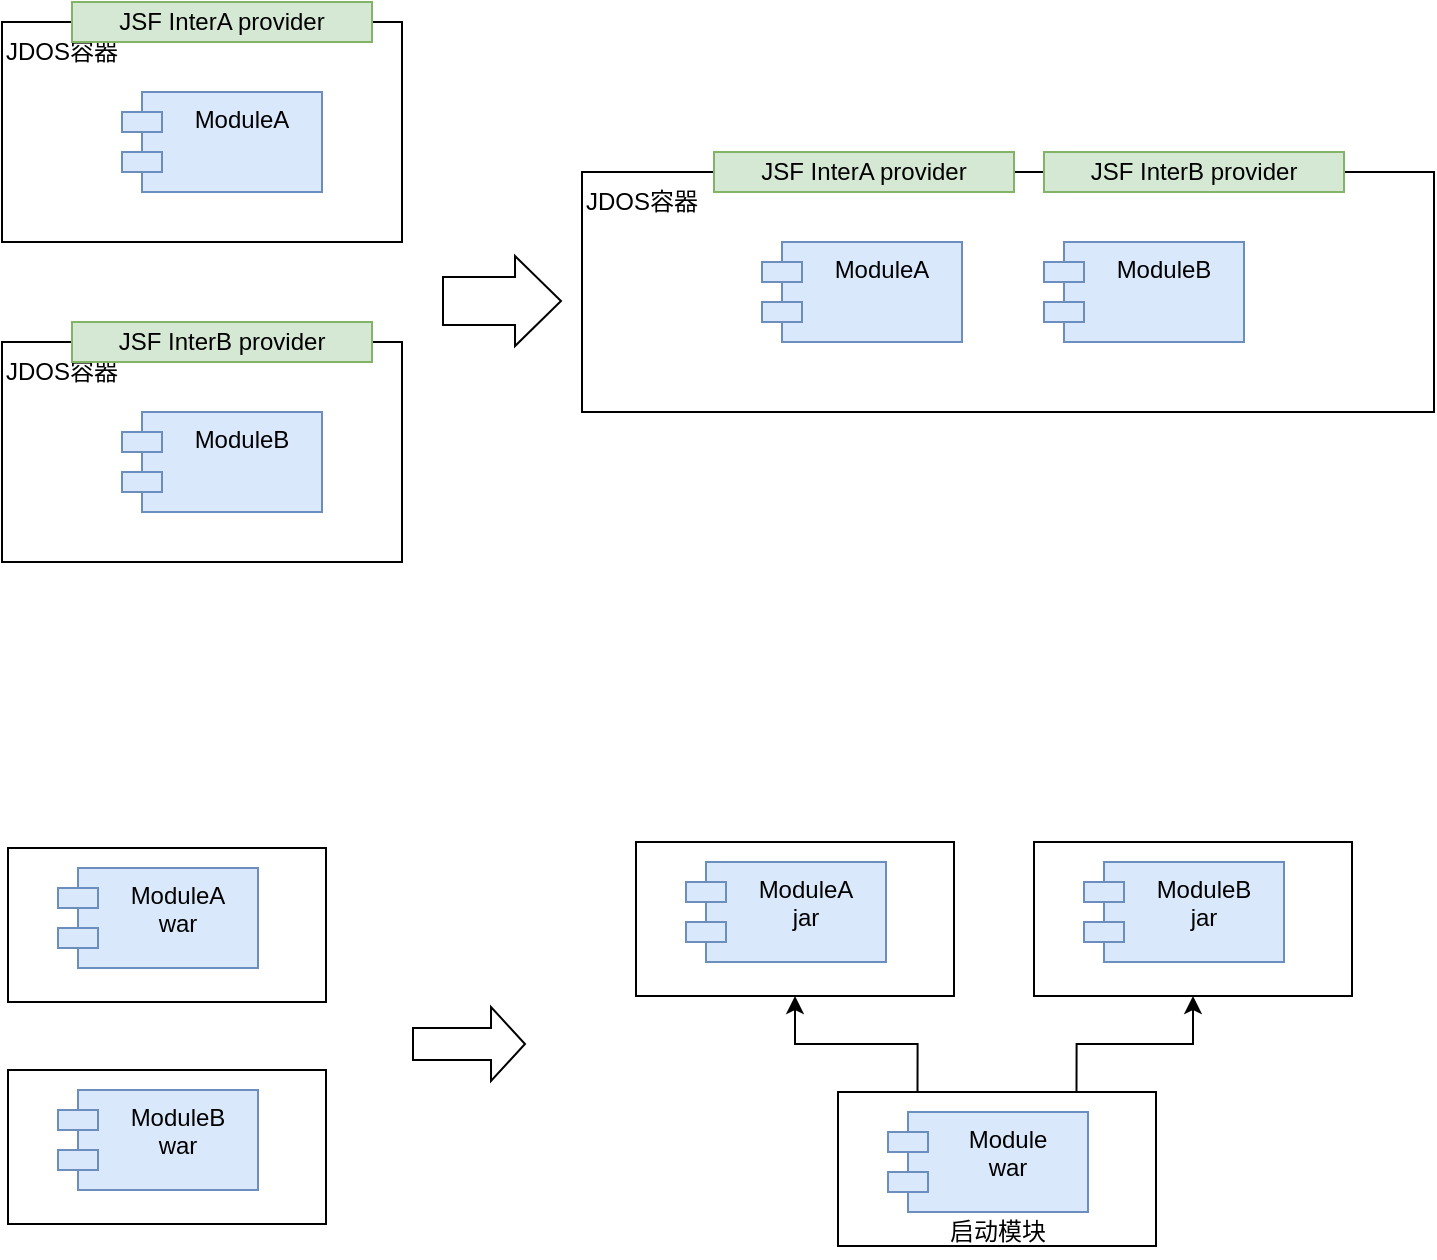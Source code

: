 <mxfile version="20.8.14" type="github">
  <diagram id="JhRs3tgzBdO8MVtkOePI" name="第 1 页">
    <mxGraphModel dx="1256" dy="794" grid="0" gridSize="10" guides="1" tooltips="1" connect="1" arrows="1" fold="1" page="1" pageScale="1" pageWidth="827" pageHeight="1169" math="0" shadow="0">
      <root>
        <mxCell id="0" />
        <mxCell id="1" parent="0" />
        <mxCell id="RI_-G7MotKDhiSOVtdFw-2" value="" style="html=1;" parent="1" vertex="1">
          <mxGeometry x="70" y="500" width="200" height="110" as="geometry" />
        </mxCell>
        <mxCell id="RI_-G7MotKDhiSOVtdFw-1" value="ModuleA" style="shape=module;align=left;spacingLeft=20;align=center;verticalAlign=top;fillColor=#dae8fc;strokeColor=#6c8ebf;" parent="1" vertex="1">
          <mxGeometry x="130" y="535" width="100" height="50" as="geometry" />
        </mxCell>
        <mxCell id="RI_-G7MotKDhiSOVtdFw-4" value="JDOS容器" style="text;html=1;strokeColor=none;fillColor=none;align=center;verticalAlign=middle;whiteSpace=wrap;rounded=0;" parent="1" vertex="1">
          <mxGeometry x="70" y="500" width="60" height="30" as="geometry" />
        </mxCell>
        <mxCell id="RI_-G7MotKDhiSOVtdFw-5" value="JSF InterA provider" style="rounded=0;whiteSpace=wrap;html=1;fillColor=#d5e8d4;strokeColor=#82b366;" parent="1" vertex="1">
          <mxGeometry x="105" y="490" width="150" height="20" as="geometry" />
        </mxCell>
        <mxCell id="RI_-G7MotKDhiSOVtdFw-6" value="" style="html=1;" parent="1" vertex="1">
          <mxGeometry x="70" y="660" width="200" height="110" as="geometry" />
        </mxCell>
        <mxCell id="RI_-G7MotKDhiSOVtdFw-7" value="ModuleB" style="shape=module;align=left;spacingLeft=20;align=center;verticalAlign=top;fillColor=#dae8fc;strokeColor=#6c8ebf;" parent="1" vertex="1">
          <mxGeometry x="130" y="695" width="100" height="50" as="geometry" />
        </mxCell>
        <mxCell id="RI_-G7MotKDhiSOVtdFw-8" value="JDOS容器" style="text;html=1;strokeColor=none;fillColor=none;align=center;verticalAlign=middle;whiteSpace=wrap;rounded=0;" parent="1" vertex="1">
          <mxGeometry x="70" y="660" width="60" height="30" as="geometry" />
        </mxCell>
        <mxCell id="RI_-G7MotKDhiSOVtdFw-9" value="JSF InterB provider" style="rounded=0;whiteSpace=wrap;html=1;fillColor=#d5e8d4;strokeColor=#82b366;" parent="1" vertex="1">
          <mxGeometry x="105" y="650" width="150" height="20" as="geometry" />
        </mxCell>
        <mxCell id="RI_-G7MotKDhiSOVtdFw-10" value="" style="html=1;" parent="1" vertex="1">
          <mxGeometry x="360" y="575" width="426" height="120" as="geometry" />
        </mxCell>
        <mxCell id="RI_-G7MotKDhiSOVtdFw-11" value="ModuleA" style="shape=module;align=left;spacingLeft=20;align=center;verticalAlign=top;fillColor=#dae8fc;strokeColor=#6c8ebf;" parent="1" vertex="1">
          <mxGeometry x="450" y="610" width="100" height="50" as="geometry" />
        </mxCell>
        <mxCell id="RI_-G7MotKDhiSOVtdFw-12" value="JDOS容器" style="text;html=1;strokeColor=none;fillColor=none;align=center;verticalAlign=middle;whiteSpace=wrap;rounded=0;" parent="1" vertex="1">
          <mxGeometry x="360" y="575" width="60" height="30" as="geometry" />
        </mxCell>
        <mxCell id="RI_-G7MotKDhiSOVtdFw-13" value="JSF InterA provider" style="rounded=0;whiteSpace=wrap;html=1;fillColor=#d5e8d4;strokeColor=#82b366;" parent="1" vertex="1">
          <mxGeometry x="426" y="565" width="150" height="20" as="geometry" />
        </mxCell>
        <mxCell id="RI_-G7MotKDhiSOVtdFw-14" value="ModuleB" style="shape=module;align=left;spacingLeft=20;align=center;verticalAlign=top;fillColor=#dae8fc;strokeColor=#6c8ebf;" parent="1" vertex="1">
          <mxGeometry x="591" y="610" width="100" height="50" as="geometry" />
        </mxCell>
        <mxCell id="RI_-G7MotKDhiSOVtdFw-15" value="JSF InterB provider" style="rounded=0;whiteSpace=wrap;html=1;fillColor=#d5e8d4;strokeColor=#82b366;" parent="1" vertex="1">
          <mxGeometry x="591" y="565" width="150" height="20" as="geometry" />
        </mxCell>
        <mxCell id="RI_-G7MotKDhiSOVtdFw-17" value="" style="shape=flexArrow;endArrow=classic;html=1;rounded=0;width=24;endSize=7.33;" parent="1" edge="1">
          <mxGeometry y="30" width="50" height="50" relative="1" as="geometry">
            <mxPoint x="290" y="639.5" as="sourcePoint" />
            <mxPoint x="350" y="639.5" as="targetPoint" />
            <mxPoint as="offset" />
          </mxGeometry>
        </mxCell>
        <mxCell id="zVGL4YzHujbfayWXByyi-1" value="" style="rounded=0;whiteSpace=wrap;html=1;" vertex="1" parent="1">
          <mxGeometry x="73" y="913" width="159" height="77" as="geometry" />
        </mxCell>
        <mxCell id="zVGL4YzHujbfayWXByyi-2" value="ModuleA&#xa;war" style="shape=module;align=left;spacingLeft=20;align=center;verticalAlign=top;fillColor=#dae8fc;strokeColor=#6c8ebf;" vertex="1" parent="1">
          <mxGeometry x="98" y="923" width="100" height="50" as="geometry" />
        </mxCell>
        <mxCell id="zVGL4YzHujbfayWXByyi-5" value="" style="rounded=0;whiteSpace=wrap;html=1;" vertex="1" parent="1">
          <mxGeometry x="73" y="1024" width="159" height="77" as="geometry" />
        </mxCell>
        <mxCell id="zVGL4YzHujbfayWXByyi-6" value="ModuleB&#xa;war" style="shape=module;align=left;spacingLeft=20;align=center;verticalAlign=top;fillColor=#dae8fc;strokeColor=#6c8ebf;" vertex="1" parent="1">
          <mxGeometry x="98" y="1034" width="100" height="50" as="geometry" />
        </mxCell>
        <mxCell id="zVGL4YzHujbfayWXByyi-7" value="" style="rounded=0;whiteSpace=wrap;html=1;" vertex="1" parent="1">
          <mxGeometry x="387" y="910" width="159" height="77" as="geometry" />
        </mxCell>
        <mxCell id="zVGL4YzHujbfayWXByyi-8" value="ModuleA&#xa;jar" style="shape=module;align=left;spacingLeft=20;align=center;verticalAlign=top;fillColor=#dae8fc;strokeColor=#6c8ebf;" vertex="1" parent="1">
          <mxGeometry x="412" y="920" width="100" height="50" as="geometry" />
        </mxCell>
        <mxCell id="zVGL4YzHujbfayWXByyi-9" value="" style="rounded=0;whiteSpace=wrap;html=1;" vertex="1" parent="1">
          <mxGeometry x="586" y="910" width="159" height="77" as="geometry" />
        </mxCell>
        <mxCell id="zVGL4YzHujbfayWXByyi-10" value="ModuleB&#xa;jar" style="shape=module;align=left;spacingLeft=20;align=center;verticalAlign=top;fillColor=#dae8fc;strokeColor=#6c8ebf;" vertex="1" parent="1">
          <mxGeometry x="611" y="920" width="100" height="50" as="geometry" />
        </mxCell>
        <mxCell id="zVGL4YzHujbfayWXByyi-13" style="edgeStyle=orthogonalEdgeStyle;rounded=0;orthogonalLoop=1;jettySize=auto;html=1;exitX=0.25;exitY=0;exitDx=0;exitDy=0;" edge="1" parent="1" source="zVGL4YzHujbfayWXByyi-11" target="zVGL4YzHujbfayWXByyi-7">
          <mxGeometry relative="1" as="geometry" />
        </mxCell>
        <mxCell id="zVGL4YzHujbfayWXByyi-14" style="edgeStyle=orthogonalEdgeStyle;rounded=0;orthogonalLoop=1;jettySize=auto;html=1;exitX=0.75;exitY=0;exitDx=0;exitDy=0;" edge="1" parent="1" source="zVGL4YzHujbfayWXByyi-11" target="zVGL4YzHujbfayWXByyi-9">
          <mxGeometry relative="1" as="geometry" />
        </mxCell>
        <mxCell id="zVGL4YzHujbfayWXByyi-11" value="" style="rounded=0;whiteSpace=wrap;html=1;" vertex="1" parent="1">
          <mxGeometry x="488" y="1035" width="159" height="77" as="geometry" />
        </mxCell>
        <mxCell id="zVGL4YzHujbfayWXByyi-12" value="Module&#xa;war" style="shape=module;align=left;spacingLeft=20;align=center;verticalAlign=top;fillColor=#dae8fc;strokeColor=#6c8ebf;" vertex="1" parent="1">
          <mxGeometry x="513" y="1045" width="100" height="50" as="geometry" />
        </mxCell>
        <mxCell id="zVGL4YzHujbfayWXByyi-15" value="启动模块" style="text;html=1;strokeColor=none;fillColor=none;align=center;verticalAlign=middle;whiteSpace=wrap;rounded=0;" vertex="1" parent="1">
          <mxGeometry x="532.5" y="1091" width="70" height="27" as="geometry" />
        </mxCell>
        <mxCell id="zVGL4YzHujbfayWXByyi-16" value="" style="shape=flexArrow;endArrow=classic;html=1;rounded=0;width=16;endSize=5.33;" edge="1" parent="1">
          <mxGeometry width="50" height="50" relative="1" as="geometry">
            <mxPoint x="275" y="1011" as="sourcePoint" />
            <mxPoint x="332" y="1011" as="targetPoint" />
          </mxGeometry>
        </mxCell>
      </root>
    </mxGraphModel>
  </diagram>
</mxfile>
